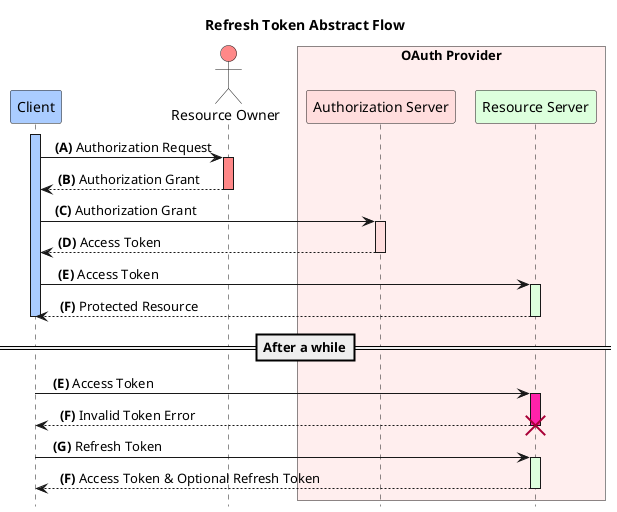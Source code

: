 @startuml

title Refresh Token Abstract Flow
hide footbox
skinparam {
  ParticipantPadding 5
  BoxPadding 5
}

participant "Client"                as CL       #ACF
actor       "Resource Owner"        as RO       #F88
box "OAuth Provider" #FEE
participant "Authorization Server"  as AS       #FDD
participant "Resource Server"       as RS       #DFD
end box

activate CL #ACF
  CL->RO ++ #F88:   <b>  (A)</b> Authorization Request
  return            <b>(B)</b> Authorization Grant
  CL->AS ++ #FDD:   <b>  (C)</b> Authorization Grant
  return            <b>(D)</b> Access Token
  CL->RS ++ #DFD:   <b>   (E)</b> Access Token
  return            <b>  (F)</b> Protected Resource
deactivate CL

==After a while==

CL -> RS:   <b>   (E)</b> Access Token
activate RS #F2A
CL <--RS: <b>  (F)</b> Invalid Token Error
destroy RS

CL -> RS ++ #DFD:   <b>   (G)</b> Refresh Token
return <b>  (F)</b> Access Token & Optional Refresh Token

@enduml
